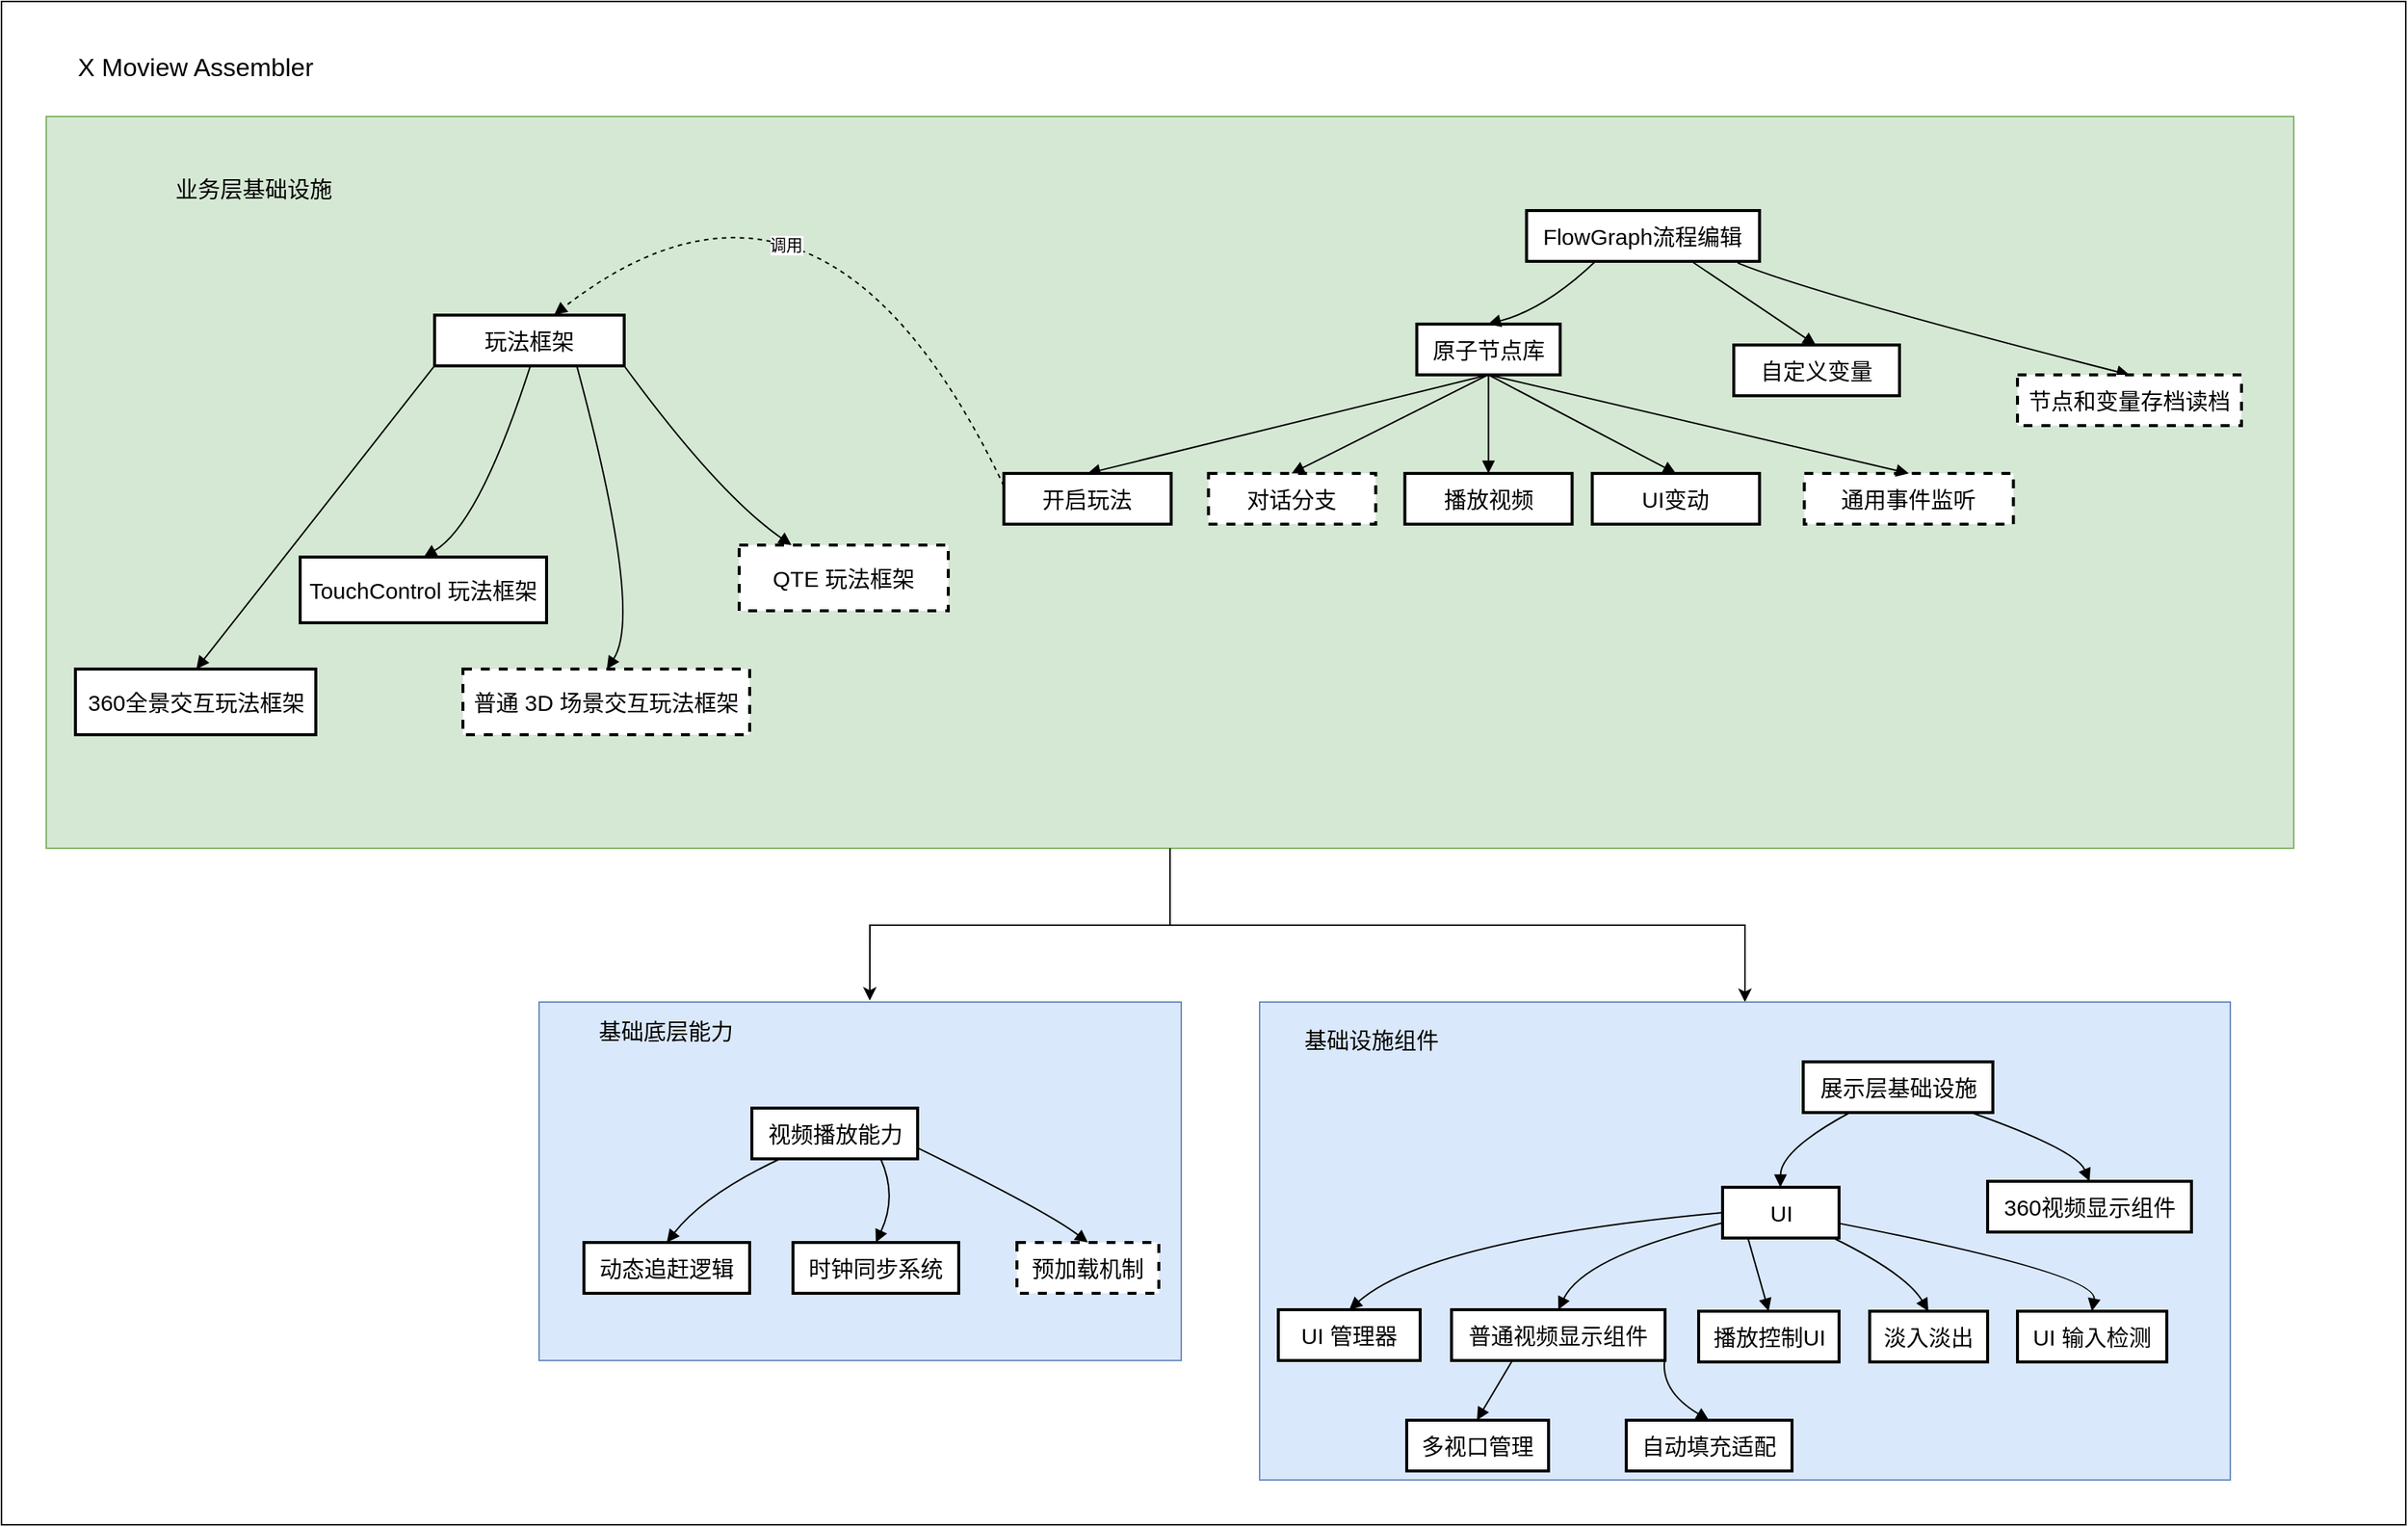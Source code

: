 <mxfile version="23.0.2" type="github">
  <diagram name="Page-1" id="rA7QcrsY9MnkE5HdZlki">
    <mxGraphModel dx="2893" dy="2284" grid="1" gridSize="10" guides="1" tooltips="1" connect="1" arrows="1" fold="1" page="1" pageScale="1" pageWidth="827" pageHeight="1169" math="0" shadow="0">
      <root>
        <mxCell id="0" />
        <mxCell id="1" parent="0" />
        <mxCell id="8L2iTWa-a4FsQCQ_BJvb-195" value="" style="rounded=0;whiteSpace=wrap;html=1;" vertex="1" parent="1">
          <mxGeometry x="-220" y="-150" width="1610" height="1020" as="geometry" />
        </mxCell>
        <mxCell id="8L2iTWa-a4FsQCQ_BJvb-191" style="edgeStyle=orthogonalEdgeStyle;rounded=0;orthogonalLoop=1;jettySize=auto;html=1;entryX=0.5;entryY=0;entryDx=0;entryDy=0;" edge="1" parent="1" source="8L2iTWa-a4FsQCQ_BJvb-188" target="8L2iTWa-a4FsQCQ_BJvb-164">
          <mxGeometry relative="1" as="geometry" />
        </mxCell>
        <mxCell id="8L2iTWa-a4FsQCQ_BJvb-188" value="" style="rounded=0;whiteSpace=wrap;html=1;fillColor=#d5e8d4;strokeColor=#82b366;" vertex="1" parent="1">
          <mxGeometry x="-190" y="-73" width="1505" height="490" as="geometry" />
        </mxCell>
        <mxCell id="8L2iTWa-a4FsQCQ_BJvb-164" value="" style="rounded=0;whiteSpace=wrap;html=1;fillColor=#dae8fc;strokeColor=#6c8ebf;" vertex="1" parent="1">
          <mxGeometry x="622.5" y="520" width="650" height="320" as="geometry" />
        </mxCell>
        <mxCell id="8L2iTWa-a4FsQCQ_BJvb-163" value="" style="rounded=0;whiteSpace=wrap;html=1;align=left;fillColor=#dae8fc;strokeColor=#6c8ebf;" vertex="1" parent="1">
          <mxGeometry x="140" y="520" width="430" height="240" as="geometry" />
        </mxCell>
        <mxCell id="8L2iTWa-a4FsQCQ_BJvb-117" value="视频播放能力" style="whiteSpace=wrap;strokeWidth=2;fontSize=15;" vertex="1" parent="1">
          <mxGeometry x="282.5" y="591" width="111" height="34" as="geometry" />
        </mxCell>
        <mxCell id="8L2iTWa-a4FsQCQ_BJvb-118" value="展示层基础设施" style="whiteSpace=wrap;strokeWidth=2;fontSize=15;" vertex="1" parent="1">
          <mxGeometry x="986.5" y="560" width="127" height="34" as="geometry" />
        </mxCell>
        <mxCell id="8L2iTWa-a4FsQCQ_BJvb-119" value="UI" style="whiteSpace=wrap;strokeWidth=2;fontSize=15;" vertex="1" parent="1">
          <mxGeometry x="932.5" y="644" width="78" height="34" as="geometry" />
        </mxCell>
        <mxCell id="8L2iTWa-a4FsQCQ_BJvb-120" value="360视频显示组件" style="whiteSpace=wrap;strokeWidth=2;fontSize=15;" vertex="1" parent="1">
          <mxGeometry x="1110" y="640" width="136.5" height="34" as="geometry" />
        </mxCell>
        <mxCell id="8L2iTWa-a4FsQCQ_BJvb-121" value="玩法框架" style="whiteSpace=wrap;strokeWidth=2;fontSize=15;" vertex="1" parent="1">
          <mxGeometry x="70" y="60" width="127" height="34" as="geometry" />
        </mxCell>
        <mxCell id="8L2iTWa-a4FsQCQ_BJvb-122" value="FlowGraph流程编辑" style="whiteSpace=wrap;strokeWidth=2;fontSize=15;" vertex="1" parent="1">
          <mxGeometry x="801.25" y="-10" width="156" height="34" as="geometry" />
        </mxCell>
        <mxCell id="8L2iTWa-a4FsQCQ_BJvb-123" value="360全景交互玩法框架" style="whiteSpace=wrap;strokeWidth=2;fontSize=15;" vertex="1" parent="1">
          <mxGeometry x="-170.5" y="297" width="161" height="44" as="geometry" />
        </mxCell>
        <mxCell id="8L2iTWa-a4FsQCQ_BJvb-124" value="TouchControl 玩法框架" style="whiteSpace=wrap;strokeWidth=2;fontSize=15;" vertex="1" parent="1">
          <mxGeometry x="-20" y="222" width="165" height="44" as="geometry" />
        </mxCell>
        <mxCell id="8L2iTWa-a4FsQCQ_BJvb-125" value="普通 3D 场景交互玩法框架" style="whiteSpace=wrap;strokeWidth=2;fontSize=15;dashed=1;" vertex="1" parent="1">
          <mxGeometry x="89" y="297" width="192" height="44" as="geometry" />
        </mxCell>
        <mxCell id="8L2iTWa-a4FsQCQ_BJvb-126" value="动态追赶逻辑" style="whiteSpace=wrap;strokeWidth=2;fontSize=15;" vertex="1" parent="1">
          <mxGeometry x="170" y="681" width="111" height="34" as="geometry" />
        </mxCell>
        <mxCell id="8L2iTWa-a4FsQCQ_BJvb-127" value="时钟同步系统" style="whiteSpace=wrap;strokeWidth=2;fontSize=15;" vertex="1" parent="1">
          <mxGeometry x="310" y="681" width="111" height="34" as="geometry" />
        </mxCell>
        <mxCell id="8L2iTWa-a4FsQCQ_BJvb-128" value="预加载机制" style="whiteSpace=wrap;strokeWidth=2;dashed=1;fontSize=15;" vertex="1" parent="1">
          <mxGeometry x="460" y="681" width="95" height="34" as="geometry" />
        </mxCell>
        <mxCell id="8L2iTWa-a4FsQCQ_BJvb-129" value="普通视频显示组件" style="whiteSpace=wrap;strokeWidth=2;fontSize=15;" vertex="1" parent="1">
          <mxGeometry x="751" y="726" width="143" height="34" as="geometry" />
        </mxCell>
        <mxCell id="8L2iTWa-a4FsQCQ_BJvb-130" value="播放控制UI" style="whiteSpace=wrap;strokeWidth=2;fontSize=15;" vertex="1" parent="1">
          <mxGeometry x="916.5" y="727" width="94" height="34" as="geometry" />
        </mxCell>
        <mxCell id="8L2iTWa-a4FsQCQ_BJvb-131" value="淡入淡出" style="whiteSpace=wrap;strokeWidth=2;fontSize=15;" vertex="1" parent="1">
          <mxGeometry x="1031" y="727" width="79" height="34" as="geometry" />
        </mxCell>
        <mxCell id="8L2iTWa-a4FsQCQ_BJvb-132" value="UI 输入检测" style="whiteSpace=wrap;strokeWidth=2;fontSize=15;" vertex="1" parent="1">
          <mxGeometry x="1130" y="727" width="100" height="34" as="geometry" />
        </mxCell>
        <mxCell id="8L2iTWa-a4FsQCQ_BJvb-133" value="多视口管理" style="whiteSpace=wrap;strokeWidth=2;fontSize=15;" vertex="1" parent="1">
          <mxGeometry x="721" y="800" width="95" height="34" as="geometry" />
        </mxCell>
        <mxCell id="8L2iTWa-a4FsQCQ_BJvb-134" value="自动填充适配" style="whiteSpace=wrap;strokeWidth=2;fontSize=15;" vertex="1" parent="1">
          <mxGeometry x="868" y="800" width="111" height="34" as="geometry" />
        </mxCell>
        <mxCell id="8L2iTWa-a4FsQCQ_BJvb-135" value="原子节点库" style="whiteSpace=wrap;strokeWidth=2;fontSize=15;" vertex="1" parent="1">
          <mxGeometry x="727.75" y="66" width="96" height="34" as="geometry" />
        </mxCell>
        <mxCell id="8L2iTWa-a4FsQCQ_BJvb-136" value="自定义变量" style="whiteSpace=wrap;strokeWidth=2;fontSize=15;" vertex="1" parent="1">
          <mxGeometry x="940" y="80" width="111" height="34" as="geometry" />
        </mxCell>
        <mxCell id="8L2iTWa-a4FsQCQ_BJvb-138" value="对话分支" style="whiteSpace=wrap;strokeWidth=2;fontSize=15;dashed=1;" vertex="1" parent="1">
          <mxGeometry x="588.25" y="166" width="112" height="34" as="geometry" />
        </mxCell>
        <mxCell id="8L2iTWa-a4FsQCQ_BJvb-141" value="" style="curved=1;startArrow=none;endArrow=block;exitX=0.251;exitY=0.99;entryX=0.496;entryY=-0.01;rounded=0;" edge="1" parent="1" source="8L2iTWa-a4FsQCQ_BJvb-118" target="8L2iTWa-a4FsQCQ_BJvb-119">
          <mxGeometry relative="1" as="geometry">
            <Array as="points">
              <mxPoint x="971.5" y="619" />
            </Array>
          </mxGeometry>
        </mxCell>
        <mxCell id="8L2iTWa-a4FsQCQ_BJvb-142" value="" style="curved=1;startArrow=none;endArrow=block;exitX=0.879;exitY=0.99;entryX=0.5;entryY=-0.01;rounded=0;" edge="1" parent="1" source="8L2iTWa-a4FsQCQ_BJvb-118" target="8L2iTWa-a4FsQCQ_BJvb-120">
          <mxGeometry relative="1" as="geometry">
            <Array as="points">
              <mxPoint x="1169.5" y="619" />
            </Array>
          </mxGeometry>
        </mxCell>
        <mxCell id="8L2iTWa-a4FsQCQ_BJvb-144" value="" style="curved=1;startArrow=none;endArrow=block;exitX=0.008;exitY=0.99;entryX=0.503;entryY=-0.01;rounded=0;" edge="1" parent="1" source="8L2iTWa-a4FsQCQ_BJvb-121" target="8L2iTWa-a4FsQCQ_BJvb-123">
          <mxGeometry relative="1" as="geometry">
            <Array as="points" />
          </mxGeometry>
        </mxCell>
        <mxCell id="8L2iTWa-a4FsQCQ_BJvb-145" value="" style="curved=1;startArrow=none;endArrow=block;exitX=0.505;exitY=0.99;entryX=0.502;entryY=-0.01;rounded=0;" edge="1" parent="1" source="8L2iTWa-a4FsQCQ_BJvb-121" target="8L2iTWa-a4FsQCQ_BJvb-124">
          <mxGeometry relative="1" as="geometry">
            <Array as="points">
              <mxPoint x="100" y="200" />
            </Array>
          </mxGeometry>
        </mxCell>
        <mxCell id="8L2iTWa-a4FsQCQ_BJvb-146" value="" style="curved=1;startArrow=none;endArrow=block;exitX=0.75;exitY=1;entryX=0.502;entryY=-0.01;rounded=0;exitDx=0;exitDy=0;" edge="1" parent="1" source="8L2iTWa-a4FsQCQ_BJvb-121" target="8L2iTWa-a4FsQCQ_BJvb-125">
          <mxGeometry relative="1" as="geometry">
            <Array as="points">
              <mxPoint x="210" y="260" />
            </Array>
          </mxGeometry>
        </mxCell>
        <mxCell id="8L2iTWa-a4FsQCQ_BJvb-147" value="" style="curved=1;startArrow=none;endArrow=block;exitX=0.183;exitY=0.98;entryX=0.5;entryY=0;rounded=0;entryDx=0;entryDy=0;" edge="1" parent="1" source="8L2iTWa-a4FsQCQ_BJvb-117" target="8L2iTWa-a4FsQCQ_BJvb-126">
          <mxGeometry relative="1" as="geometry">
            <Array as="points">
              <mxPoint x="250.5" y="649" />
            </Array>
            <mxPoint x="220" y="667" as="targetPoint" />
          </mxGeometry>
        </mxCell>
        <mxCell id="8L2iTWa-a4FsQCQ_BJvb-148" value="" style="curved=1;startArrow=none;endArrow=block;exitX=0.766;exitY=0.98;entryX=0.5;entryY=0.01;rounded=0;" edge="1" parent="1" source="8L2iTWa-a4FsQCQ_BJvb-117" target="8L2iTWa-a4FsQCQ_BJvb-127">
          <mxGeometry relative="1" as="geometry">
            <Array as="points">
              <mxPoint x="380" y="650" />
            </Array>
          </mxGeometry>
        </mxCell>
        <mxCell id="8L2iTWa-a4FsQCQ_BJvb-149" value="" style="curved=1;startArrow=none;endArrow=block;exitX=1.003;exitY=0.788;entryX=0.5;entryY=0.01;rounded=0;" edge="1" parent="1" source="8L2iTWa-a4FsQCQ_BJvb-117" target="8L2iTWa-a4FsQCQ_BJvb-128">
          <mxGeometry relative="1" as="geometry">
            <Array as="points">
              <mxPoint x="480" y="660" />
            </Array>
          </mxGeometry>
        </mxCell>
        <mxCell id="8L2iTWa-a4FsQCQ_BJvb-150" value="" style="curved=1;startArrow=none;endArrow=block;exitX=-0.003;exitY=0.703;entryX=0.5;entryY=0.01;rounded=0;" edge="1" parent="1" source="8L2iTWa-a4FsQCQ_BJvb-119" target="8L2iTWa-a4FsQCQ_BJvb-129">
          <mxGeometry relative="1" as="geometry">
            <Array as="points">
              <mxPoint x="840" y="690" />
            </Array>
          </mxGeometry>
        </mxCell>
        <mxCell id="8L2iTWa-a4FsQCQ_BJvb-151" value="" style="curved=1;startArrow=none;endArrow=block;exitX=0.229;exitY=0.98;entryX=0.499;entryY=0.01;rounded=0;" edge="1" parent="1" source="8L2iTWa-a4FsQCQ_BJvb-119" target="8L2iTWa-a4FsQCQ_BJvb-130">
          <mxGeometry relative="1" as="geometry">
            <Array as="points" />
          </mxGeometry>
        </mxCell>
        <mxCell id="8L2iTWa-a4FsQCQ_BJvb-152" value="" style="curved=1;startArrow=none;endArrow=block;exitX=0.933;exitY=0.98;entryX=0.498;entryY=0.01;rounded=0;" edge="1" parent="1" source="8L2iTWa-a4FsQCQ_BJvb-119" target="8L2iTWa-a4FsQCQ_BJvb-131">
          <mxGeometry relative="1" as="geometry">
            <Array as="points">
              <mxPoint x="1055.5" y="702" />
            </Array>
          </mxGeometry>
        </mxCell>
        <mxCell id="8L2iTWa-a4FsQCQ_BJvb-153" value="" style="curved=1;startArrow=none;endArrow=block;exitX=0.995;exitY=0.709;entryX=0.498;entryY=0.01;rounded=0;" edge="1" parent="1" source="8L2iTWa-a4FsQCQ_BJvb-119" target="8L2iTWa-a4FsQCQ_BJvb-132">
          <mxGeometry relative="1" as="geometry">
            <Array as="points">
              <mxPoint x="1184.5" y="702" />
            </Array>
          </mxGeometry>
        </mxCell>
        <mxCell id="8L2iTWa-a4FsQCQ_BJvb-154" value="" style="curved=1;startArrow=none;endArrow=block;exitX=0.285;exitY=1.0;entryX=0.495;entryY=1.122e-7;rounded=0;" edge="1" parent="1" source="8L2iTWa-a4FsQCQ_BJvb-129" target="8L2iTWa-a4FsQCQ_BJvb-133">
          <mxGeometry relative="1" as="geometry">
            <Array as="points" />
          </mxGeometry>
        </mxCell>
        <mxCell id="8L2iTWa-a4FsQCQ_BJvb-155" value="" style="curved=1;startArrow=none;endArrow=block;exitX=1;exitY=0.934;entryX=0.499;entryY=1.122e-7;rounded=0;" edge="1" parent="1" source="8L2iTWa-a4FsQCQ_BJvb-129" target="8L2iTWa-a4FsQCQ_BJvb-134">
          <mxGeometry relative="1" as="geometry">
            <Array as="points">
              <mxPoint x="890" y="780" />
            </Array>
          </mxGeometry>
        </mxCell>
        <mxCell id="8L2iTWa-a4FsQCQ_BJvb-156" value="" style="curved=1;startArrow=none;endArrow=block;exitX=0.304;exitY=0.98;entryX=0.497;entryY=0.01;rounded=0;" edge="1" parent="1" source="8L2iTWa-a4FsQCQ_BJvb-122" target="8L2iTWa-a4FsQCQ_BJvb-135">
          <mxGeometry relative="1" as="geometry">
            <Array as="points">
              <mxPoint x="813.75" y="56" />
            </Array>
          </mxGeometry>
        </mxCell>
        <mxCell id="8L2iTWa-a4FsQCQ_BJvb-157" value="" style="curved=1;startArrow=none;endArrow=block;exitX=0.7;exitY=0.98;entryX=0.495;entryY=0.01;rounded=0;" edge="1" parent="1" source="8L2iTWa-a4FsQCQ_BJvb-122" target="8L2iTWa-a4FsQCQ_BJvb-136">
          <mxGeometry relative="1" as="geometry">
            <Array as="points" />
          </mxGeometry>
        </mxCell>
        <mxCell id="8L2iTWa-a4FsQCQ_BJvb-159" value="" style="curved=1;startArrow=none;endArrow=block;exitX=0.497;exitY=1.0;entryX=0.497;entryY=1.122e-7;rounded=0;" edge="1" parent="1" source="8L2iTWa-a4FsQCQ_BJvb-135" target="8L2iTWa-a4FsQCQ_BJvb-138">
          <mxGeometry relative="1" as="geometry">
            <Array as="points" />
          </mxGeometry>
        </mxCell>
        <mxCell id="8L2iTWa-a4FsQCQ_BJvb-165" value="&lt;font style=&quot;font-size: 15px;&quot;&gt;基础底层能力&lt;/font&gt;" style="text;html=1;strokeColor=none;fillColor=none;align=center;verticalAlign=middle;whiteSpace=wrap;rounded=0;" vertex="1" parent="1">
          <mxGeometry x="160" y="524" width="130" height="30" as="geometry" />
        </mxCell>
        <mxCell id="8L2iTWa-a4FsQCQ_BJvb-167" value="&lt;font style=&quot;font-size: 15px;&quot;&gt;基础设施组件&lt;/font&gt;" style="text;html=1;strokeColor=none;fillColor=none;align=center;verticalAlign=middle;whiteSpace=wrap;rounded=0;" vertex="1" parent="1">
          <mxGeometry x="635" y="530" width="125" height="30" as="geometry" />
        </mxCell>
        <mxCell id="8L2iTWa-a4FsQCQ_BJvb-168" value="" style="curved=1;startArrow=none;endArrow=block;exitX=0.906;exitY=1.031;rounded=0;exitDx=0;exitDy=0;exitPerimeter=0;entryX=0.5;entryY=0;entryDx=0;entryDy=0;" edge="1" parent="1" source="8L2iTWa-a4FsQCQ_BJvb-122" target="8L2iTWa-a4FsQCQ_BJvb-169">
          <mxGeometry relative="1" as="geometry">
            <Array as="points">
              <mxPoint x="993.75" y="46" />
            </Array>
            <mxPoint x="934.75" y="24" as="sourcePoint" />
            <mxPoint x="1003.75" y="73" as="targetPoint" />
          </mxGeometry>
        </mxCell>
        <mxCell id="8L2iTWa-a4FsQCQ_BJvb-169" value="节点和变量存档读档" style="whiteSpace=wrap;strokeWidth=2;dashed=1;fontSize=15;" vertex="1" parent="1">
          <mxGeometry x="1130" y="100" width="150" height="34" as="geometry" />
        </mxCell>
        <mxCell id="8L2iTWa-a4FsQCQ_BJvb-174" value="" style="curved=1;startArrow=none;endArrow=block;exitX=0.5;exitY=1;rounded=0;exitDx=0;exitDy=0;entryX=0.5;entryY=0;entryDx=0;entryDy=0;" edge="1" parent="1" source="8L2iTWa-a4FsQCQ_BJvb-135" target="8L2iTWa-a4FsQCQ_BJvb-179">
          <mxGeometry relative="1" as="geometry">
            <Array as="points" />
            <mxPoint x="701.75" y="110" as="sourcePoint" />
            <mxPoint x="733.75" y="146" as="targetPoint" />
          </mxGeometry>
        </mxCell>
        <mxCell id="8L2iTWa-a4FsQCQ_BJvb-176" value="QTE 玩法框架" style="whiteSpace=wrap;strokeWidth=2;dashed=1;fontSize=15;" vertex="1" parent="1">
          <mxGeometry x="274" y="214" width="140" height="44" as="geometry" />
        </mxCell>
        <mxCell id="8L2iTWa-a4FsQCQ_BJvb-178" value="" style="curved=1;startArrow=none;endArrow=block;exitX=1;exitY=1;entryX=0.25;entryY=0;rounded=0;exitDx=0;exitDy=0;entryDx=0;entryDy=0;" edge="1" parent="1" source="8L2iTWa-a4FsQCQ_BJvb-121" target="8L2iTWa-a4FsQCQ_BJvb-176">
          <mxGeometry relative="1" as="geometry">
            <Array as="points">
              <mxPoint x="260" y="180" />
            </Array>
            <mxPoint x="234" y="201" as="sourcePoint" />
            <mxPoint x="401" y="327" as="targetPoint" />
          </mxGeometry>
        </mxCell>
        <mxCell id="8L2iTWa-a4FsQCQ_BJvb-179" value="播放视频" style="whiteSpace=wrap;strokeWidth=2;fontSize=15;" vertex="1" parent="1">
          <mxGeometry x="719.75" y="166" width="112" height="34" as="geometry" />
        </mxCell>
        <mxCell id="8L2iTWa-a4FsQCQ_BJvb-181" value="" style="curved=1;startArrow=none;endArrow=block;exitX=0.5;exitY=1;rounded=0;exitDx=0;exitDy=0;entryX=0.5;entryY=0;entryDx=0;entryDy=0;" edge="1" parent="1" source="8L2iTWa-a4FsQCQ_BJvb-135" target="8L2iTWa-a4FsQCQ_BJvb-182">
          <mxGeometry relative="1" as="geometry">
            <Array as="points" />
            <mxPoint x="809.25" y="110" as="sourcePoint" />
            <mxPoint x="796.25" y="167" as="targetPoint" />
          </mxGeometry>
        </mxCell>
        <mxCell id="8L2iTWa-a4FsQCQ_BJvb-182" value="开启玩法" style="whiteSpace=wrap;strokeWidth=2;fontSize=15;" vertex="1" parent="1">
          <mxGeometry x="451.25" y="166" width="112" height="34" as="geometry" />
        </mxCell>
        <mxCell id="8L2iTWa-a4FsQCQ_BJvb-183" value="UI变动" style="whiteSpace=wrap;strokeWidth=2;fontSize=15;" vertex="1" parent="1">
          <mxGeometry x="845.25" y="166" width="112" height="34" as="geometry" />
        </mxCell>
        <mxCell id="8L2iTWa-a4FsQCQ_BJvb-185" value="" style="curved=1;startArrow=none;endArrow=block;exitX=0.5;exitY=1;rounded=0;exitDx=0;exitDy=0;entryX=0.5;entryY=0;entryDx=0;entryDy=0;" edge="1" parent="1" source="8L2iTWa-a4FsQCQ_BJvb-135" target="8L2iTWa-a4FsQCQ_BJvb-183">
          <mxGeometry relative="1" as="geometry">
            <Array as="points" />
            <mxPoint x="701.75" y="110" as="sourcePoint" />
            <mxPoint x="679.75" y="176" as="targetPoint" />
          </mxGeometry>
        </mxCell>
        <mxCell id="8L2iTWa-a4FsQCQ_BJvb-186" value="通用事件监听" style="whiteSpace=wrap;strokeWidth=2;fontSize=15;dashed=1;" vertex="1" parent="1">
          <mxGeometry x="987.25" y="166" width="140" height="34" as="geometry" />
        </mxCell>
        <mxCell id="8L2iTWa-a4FsQCQ_BJvb-187" value="" style="curved=1;startArrow=none;endArrow=block;exitX=0.5;exitY=1;rounded=0;exitDx=0;exitDy=0;entryX=0.5;entryY=0;entryDx=0;entryDy=0;" edge="1" parent="1" source="8L2iTWa-a4FsQCQ_BJvb-135" target="8L2iTWa-a4FsQCQ_BJvb-186">
          <mxGeometry relative="1" as="geometry">
            <Array as="points" />
            <mxPoint x="701.75" y="110" as="sourcePoint" />
            <mxPoint x="709.75" y="176" as="targetPoint" />
          </mxGeometry>
        </mxCell>
        <mxCell id="8L2iTWa-a4FsQCQ_BJvb-190" style="edgeStyle=orthogonalEdgeStyle;rounded=0;orthogonalLoop=1;jettySize=auto;html=1;entryX=0.515;entryY=-0.004;entryDx=0;entryDy=0;entryPerimeter=0;" edge="1" parent="1" source="8L2iTWa-a4FsQCQ_BJvb-188" target="8L2iTWa-a4FsQCQ_BJvb-163">
          <mxGeometry relative="1" as="geometry" />
        </mxCell>
        <mxCell id="8L2iTWa-a4FsQCQ_BJvb-193" value="&lt;font style=&quot;font-size: 17px;&quot;&gt;X Moview Assembler&lt;/font&gt;" style="text;html=1;strokeColor=none;fillColor=none;align=center;verticalAlign=middle;whiteSpace=wrap;rounded=0;" vertex="1" parent="1">
          <mxGeometry x="-200" y="-120" width="220" height="30" as="geometry" />
        </mxCell>
        <mxCell id="8L2iTWa-a4FsQCQ_BJvb-194" value="&lt;font style=&quot;font-size: 15px;&quot;&gt;业务层基础设施&lt;/font&gt;" style="text;html=1;strokeColor=none;fillColor=none;align=center;verticalAlign=middle;whiteSpace=wrap;rounded=0;" vertex="1" parent="1">
          <mxGeometry x="-122" y="-40" width="142" height="30" as="geometry" />
        </mxCell>
        <mxCell id="8L2iTWa-a4FsQCQ_BJvb-196" style="edgeStyle=orthogonalEdgeStyle;rounded=0;orthogonalLoop=1;jettySize=auto;html=1;exitX=0.5;exitY=1;exitDx=0;exitDy=0;" edge="1" parent="1" source="8L2iTWa-a4FsQCQ_BJvb-194" target="8L2iTWa-a4FsQCQ_BJvb-194">
          <mxGeometry relative="1" as="geometry" />
        </mxCell>
        <mxCell id="8L2iTWa-a4FsQCQ_BJvb-198" value="" style="curved=1;startArrow=none;endArrow=block;exitX=0;exitY=0.5;entryX=0.5;entryY=0;rounded=0;exitDx=0;exitDy=0;entryDx=0;entryDy=0;" edge="1" parent="1" source="8L2iTWa-a4FsQCQ_BJvb-119" target="8L2iTWa-a4FsQCQ_BJvb-199">
          <mxGeometry relative="1" as="geometry">
            <Array as="points">
              <mxPoint x="736" y="679" />
            </Array>
            <mxPoint x="829" y="657" as="sourcePoint" />
            <mxPoint x="708" y="715" as="targetPoint" />
          </mxGeometry>
        </mxCell>
        <mxCell id="8L2iTWa-a4FsQCQ_BJvb-199" value="UI 管理器" style="whiteSpace=wrap;strokeWidth=2;fontSize=15;" vertex="1" parent="1">
          <mxGeometry x="635" y="726" width="95" height="34" as="geometry" />
        </mxCell>
        <mxCell id="8L2iTWa-a4FsQCQ_BJvb-201" value="" style="curved=1;startArrow=none;endArrow=block;exitX=0;exitY=0.25;entryX=0.226;entryY=0.271;rounded=0;exitDx=0;exitDy=0;entryDx=0;entryDy=0;entryPerimeter=0;dashed=1;" edge="1" parent="1" source="8L2iTWa-a4FsQCQ_BJvb-182" target="8L2iTWa-a4FsQCQ_BJvb-188">
          <mxGeometry relative="1" as="geometry">
            <Array as="points">
              <mxPoint x="330" y="-80" />
            </Array>
            <mxPoint x="358" y="17" as="sourcePoint" />
            <mxPoint x="470" y="137" as="targetPoint" />
          </mxGeometry>
        </mxCell>
        <mxCell id="8L2iTWa-a4FsQCQ_BJvb-202" value="调用" style="edgeLabel;html=1;align=center;verticalAlign=middle;resizable=0;points=[];" vertex="1" connectable="0" parent="8L2iTWa-a4FsQCQ_BJvb-201">
          <mxGeometry x="0.408" y="58" relative="1" as="geometry">
            <mxPoint as="offset" />
          </mxGeometry>
        </mxCell>
      </root>
    </mxGraphModel>
  </diagram>
</mxfile>
